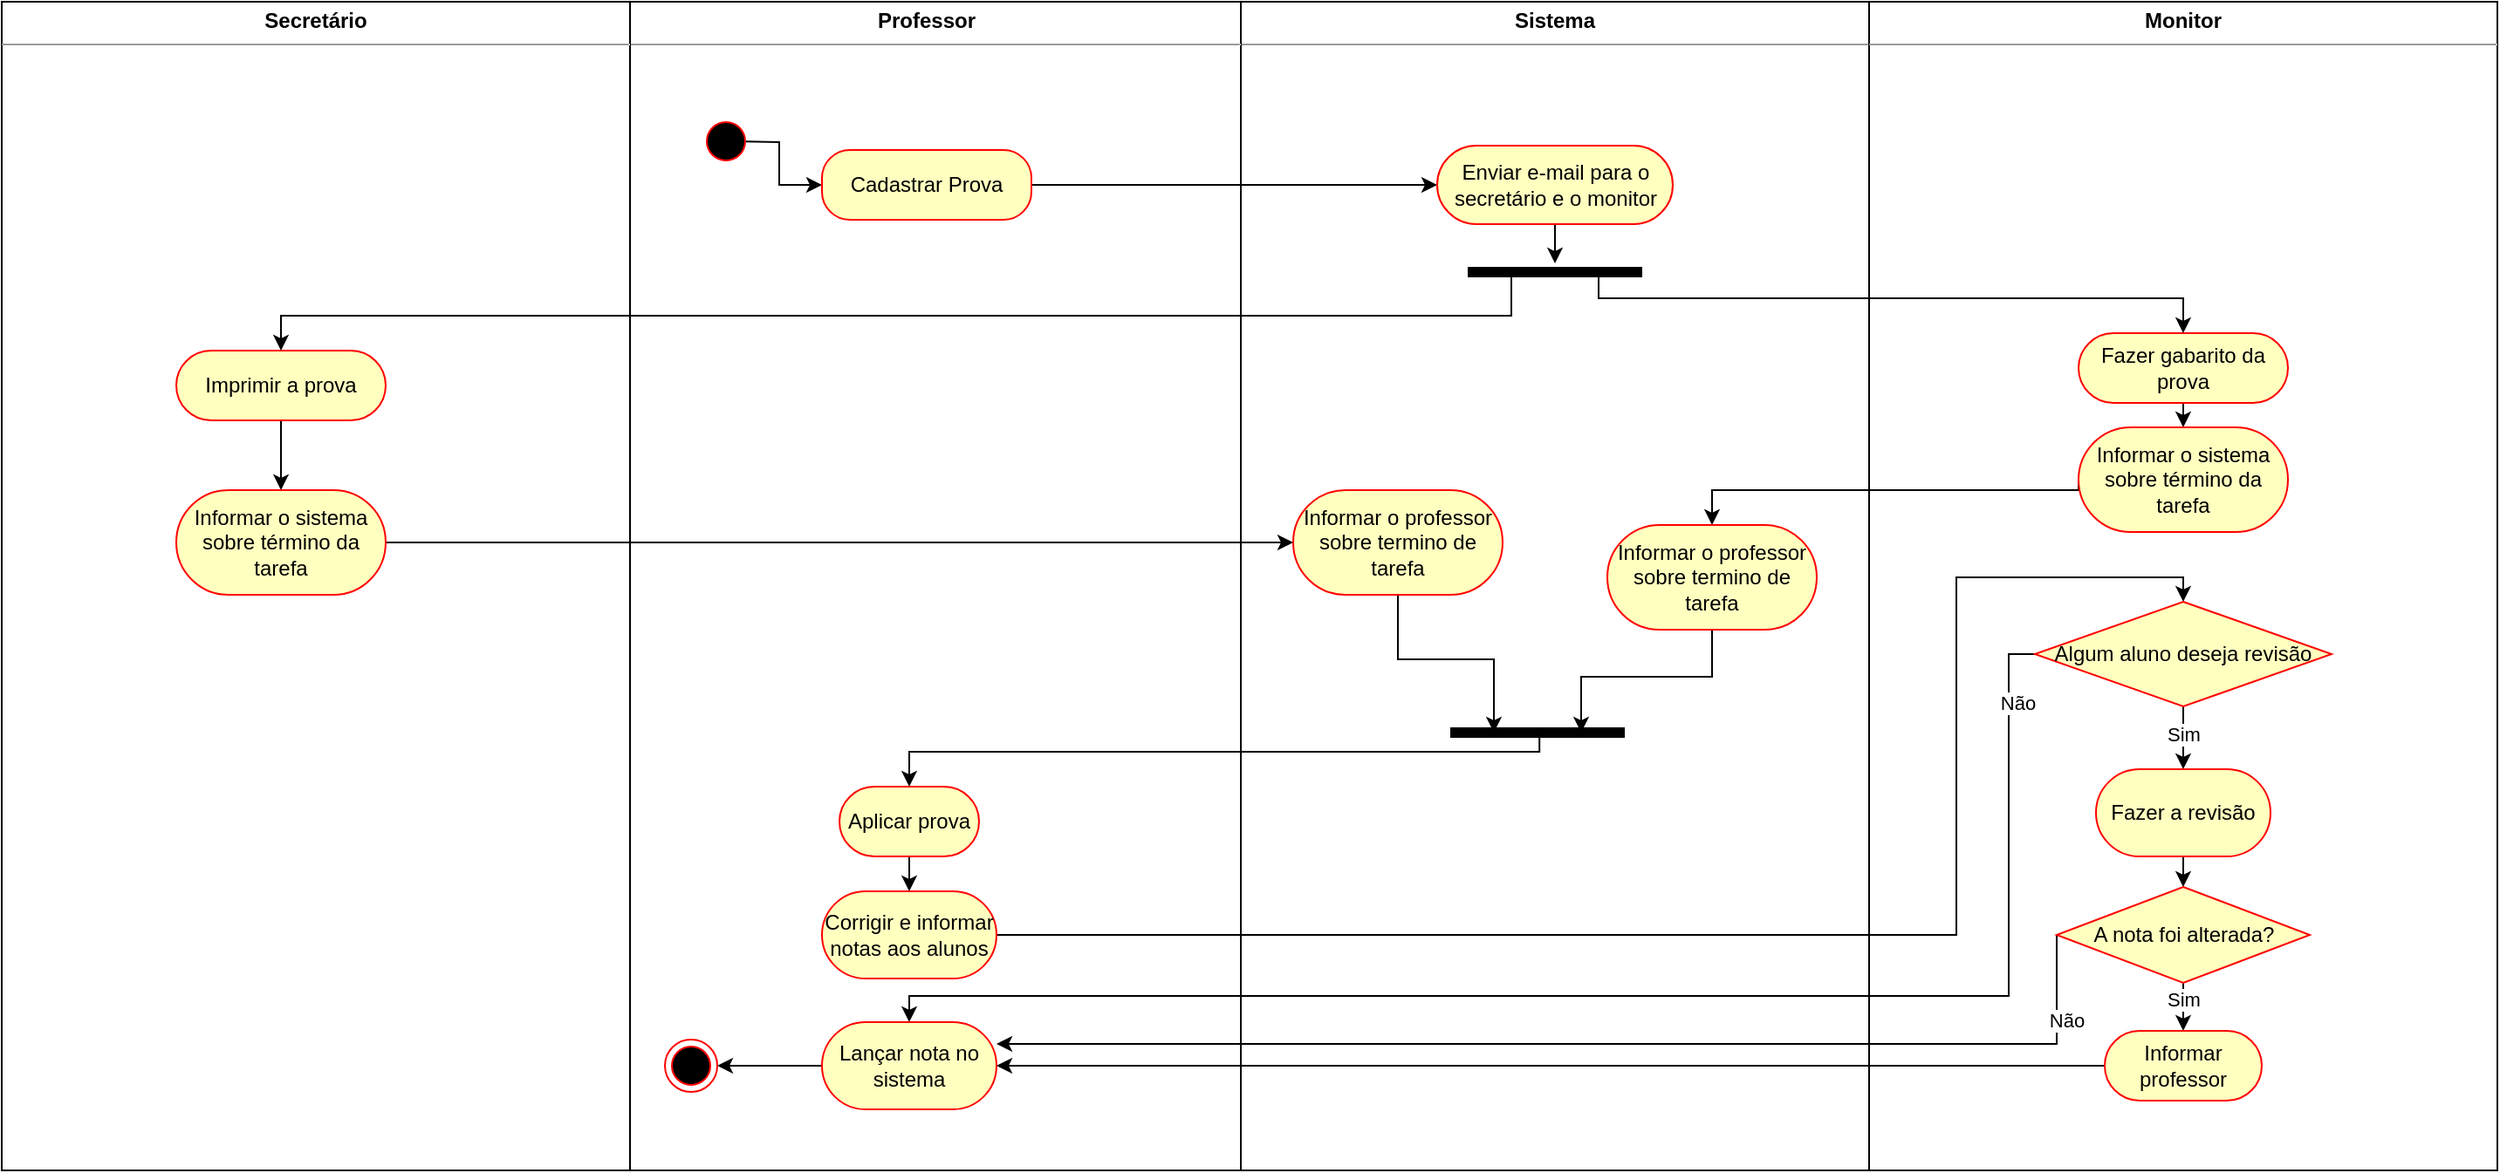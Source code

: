 <mxfile version="16.4.0" type="github">
  <diagram id="Q_LQxlBgSki1LvanxPKW" name="Page-1">
    <mxGraphModel dx="3184" dy="902" grid="1" gridSize="10" guides="1" tooltips="1" connect="1" arrows="1" fold="1" page="1" pageScale="1" pageWidth="1169" pageHeight="827" math="0" shadow="0">
      <root>
        <mxCell id="0" />
        <mxCell id="1" parent="0" />
        <mxCell id="sq4rwOPdEHnDOBXyUKIg-1" value="&lt;p style=&quot;margin: 0px ; margin-top: 4px ; text-align: center&quot;&gt;&lt;b&gt;Sistema&lt;/b&gt;&lt;/p&gt;&lt;hr size=&quot;1&quot;&gt;&lt;p style=&quot;margin: 0px ; margin-left: 4px&quot;&gt;&lt;br&gt;&lt;/p&gt;" style="verticalAlign=top;align=left;overflow=fill;fontSize=12;fontFamily=Helvetica;html=1;" vertex="1" parent="1">
          <mxGeometry x="340" y="40" width="360" height="670" as="geometry" />
        </mxCell>
        <mxCell id="sq4rwOPdEHnDOBXyUKIg-2" value="&lt;p style=&quot;margin: 0px ; margin-top: 4px ; text-align: center&quot;&gt;&lt;b&gt;Monitor&lt;/b&gt;&lt;/p&gt;&lt;hr size=&quot;1&quot;&gt;&lt;p style=&quot;margin: 0px ; margin-left: 4px&quot;&gt;&lt;br&gt;&lt;/p&gt;" style="verticalAlign=top;align=left;overflow=fill;fontSize=12;fontFamily=Helvetica;html=1;" vertex="1" parent="1">
          <mxGeometry x="700" y="40" width="360" height="670" as="geometry" />
        </mxCell>
        <mxCell id="sq4rwOPdEHnDOBXyUKIg-3" value="&lt;p style=&quot;margin: 0px ; margin-top: 4px ; text-align: center&quot;&gt;&lt;b&gt;Professor&lt;/b&gt;&lt;/p&gt;&lt;hr size=&quot;1&quot;&gt;&lt;p style=&quot;margin: 0px ; margin-left: 4px&quot;&gt;&lt;br&gt;&lt;/p&gt;" style="verticalAlign=top;align=left;overflow=fill;fontSize=12;fontFamily=Helvetica;html=1;" vertex="1" parent="1">
          <mxGeometry x="-20" y="40" width="360" height="670" as="geometry" />
        </mxCell>
        <mxCell id="sq4rwOPdEHnDOBXyUKIg-4" style="edgeStyle=orthogonalEdgeStyle;rounded=0;orthogonalLoop=1;jettySize=auto;html=1;entryX=0;entryY=0.5;entryDx=0;entryDy=0;" edge="1" parent="1" target="sq4rwOPdEHnDOBXyUKIg-7">
          <mxGeometry relative="1" as="geometry">
            <mxPoint x="50" y="120" as="sourcePoint" />
          </mxGeometry>
        </mxCell>
        <mxCell id="sq4rwOPdEHnDOBXyUKIg-5" value="" style="ellipse;html=1;shape=startState;fillColor=#000000;strokeColor=#ff0000;" vertex="1" parent="1">
          <mxGeometry x="30" y="105" width="30" height="30" as="geometry" />
        </mxCell>
        <mxCell id="sq4rwOPdEHnDOBXyUKIg-6" style="edgeStyle=orthogonalEdgeStyle;rounded=0;orthogonalLoop=1;jettySize=auto;html=1;exitX=1;exitY=0.5;exitDx=0;exitDy=0;entryX=0;entryY=0.5;entryDx=0;entryDy=0;" edge="1" parent="1" source="sq4rwOPdEHnDOBXyUKIg-7" target="sq4rwOPdEHnDOBXyUKIg-9">
          <mxGeometry relative="1" as="geometry" />
        </mxCell>
        <mxCell id="sq4rwOPdEHnDOBXyUKIg-7" value="Cadastrar Prova" style="rounded=1;whiteSpace=wrap;html=1;arcSize=40;fontColor=#000000;fillColor=#ffffc0;strokeColor=#ff0000;" vertex="1" parent="1">
          <mxGeometry x="100" y="125" width="120" height="40" as="geometry" />
        </mxCell>
        <mxCell id="sq4rwOPdEHnDOBXyUKIg-8" style="edgeStyle=orthogonalEdgeStyle;rounded=0;orthogonalLoop=1;jettySize=auto;html=1;exitX=0.5;exitY=1;exitDx=0;exitDy=0;" edge="1" parent="1" source="sq4rwOPdEHnDOBXyUKIg-9">
          <mxGeometry relative="1" as="geometry">
            <mxPoint x="520" y="190" as="targetPoint" />
          </mxGeometry>
        </mxCell>
        <mxCell id="sq4rwOPdEHnDOBXyUKIg-9" value="Enviar e-mail para o secretário e o monitor" style="rounded=1;whiteSpace=wrap;html=1;arcSize=50;fontColor=#000000;fillColor=#ffffc0;strokeColor=#ff0000;" vertex="1" parent="1">
          <mxGeometry x="452.5" y="122.5" width="135" height="45" as="geometry" />
        </mxCell>
        <mxCell id="sq4rwOPdEHnDOBXyUKIg-10" value="&lt;p style=&quot;margin: 0px ; margin-top: 4px ; text-align: center&quot;&gt;&lt;b&gt;Secretário&lt;/b&gt;&lt;/p&gt;&lt;hr size=&quot;1&quot;&gt;&lt;p style=&quot;margin: 0px ; margin-left: 4px&quot;&gt;&lt;br&gt;&lt;/p&gt;" style="verticalAlign=top;align=left;overflow=fill;fontSize=12;fontFamily=Helvetica;html=1;" vertex="1" parent="1">
          <mxGeometry x="-370" y="40" width="360" height="670" as="geometry" />
        </mxCell>
        <mxCell id="sq4rwOPdEHnDOBXyUKIg-11" style="edgeStyle=orthogonalEdgeStyle;rounded=0;orthogonalLoop=1;jettySize=auto;html=1;exitX=0.5;exitY=1;exitDx=0;exitDy=0;entryX=0.5;entryY=0;entryDx=0;entryDy=0;" edge="1" parent="1" source="sq4rwOPdEHnDOBXyUKIg-12" target="sq4rwOPdEHnDOBXyUKIg-19">
          <mxGeometry relative="1" as="geometry" />
        </mxCell>
        <mxCell id="sq4rwOPdEHnDOBXyUKIg-12" value="Imprimir a prova" style="rounded=1;whiteSpace=wrap;html=1;arcSize=50;fontColor=#000000;fillColor=#ffffc0;strokeColor=#ff0000;" vertex="1" parent="1">
          <mxGeometry x="-270" y="240" width="120" height="40" as="geometry" />
        </mxCell>
        <mxCell id="sq4rwOPdEHnDOBXyUKIg-13" style="edgeStyle=orthogonalEdgeStyle;rounded=0;orthogonalLoop=1;jettySize=auto;html=1;exitX=0.25;exitY=0.5;exitDx=0;exitDy=0;exitPerimeter=0;entryX=0.5;entryY=0;entryDx=0;entryDy=0;" edge="1" parent="1" source="sq4rwOPdEHnDOBXyUKIg-15" target="sq4rwOPdEHnDOBXyUKIg-12">
          <mxGeometry relative="1" as="geometry">
            <Array as="points">
              <mxPoint x="495" y="220" />
              <mxPoint x="-210" y="220" />
            </Array>
          </mxGeometry>
        </mxCell>
        <mxCell id="sq4rwOPdEHnDOBXyUKIg-14" style="edgeStyle=orthogonalEdgeStyle;rounded=0;orthogonalLoop=1;jettySize=auto;html=1;exitX=0.75;exitY=0.5;exitDx=0;exitDy=0;exitPerimeter=0;entryX=0.5;entryY=0;entryDx=0;entryDy=0;" edge="1" parent="1" source="sq4rwOPdEHnDOBXyUKIg-15" target="sq4rwOPdEHnDOBXyUKIg-17">
          <mxGeometry relative="1" as="geometry">
            <Array as="points">
              <mxPoint x="545" y="210" />
              <mxPoint x="880" y="210" />
            </Array>
          </mxGeometry>
        </mxCell>
        <mxCell id="sq4rwOPdEHnDOBXyUKIg-15" value="" style="shape=line;html=1;strokeWidth=6;strokeColor=#000000;" vertex="1" parent="1">
          <mxGeometry x="470" y="190" width="100" height="10" as="geometry" />
        </mxCell>
        <mxCell id="sq4rwOPdEHnDOBXyUKIg-16" style="edgeStyle=orthogonalEdgeStyle;rounded=0;orthogonalLoop=1;jettySize=auto;html=1;exitX=0.5;exitY=1;exitDx=0;exitDy=0;entryX=0.5;entryY=0;entryDx=0;entryDy=0;" edge="1" parent="1" source="sq4rwOPdEHnDOBXyUKIg-17" target="sq4rwOPdEHnDOBXyUKIg-21">
          <mxGeometry relative="1" as="geometry" />
        </mxCell>
        <mxCell id="sq4rwOPdEHnDOBXyUKIg-17" value="Fazer gabarito da prova" style="rounded=1;whiteSpace=wrap;html=1;arcSize=50;fontColor=#000000;fillColor=#ffffc0;strokeColor=#ff0000;" vertex="1" parent="1">
          <mxGeometry x="820" y="230" width="120" height="40" as="geometry" />
        </mxCell>
        <mxCell id="sq4rwOPdEHnDOBXyUKIg-18" style="edgeStyle=orthogonalEdgeStyle;rounded=0;orthogonalLoop=1;jettySize=auto;html=1;exitX=1;exitY=0.5;exitDx=0;exitDy=0;entryX=0;entryY=0.5;entryDx=0;entryDy=0;" edge="1" parent="1" source="sq4rwOPdEHnDOBXyUKIg-19" target="sq4rwOPdEHnDOBXyUKIg-25">
          <mxGeometry relative="1" as="geometry" />
        </mxCell>
        <mxCell id="sq4rwOPdEHnDOBXyUKIg-19" value="Informar o sistema sobre término da tarefa" style="rounded=1;whiteSpace=wrap;html=1;arcSize=50;fontColor=#000000;fillColor=#ffffc0;strokeColor=#ff0000;" vertex="1" parent="1">
          <mxGeometry x="-270" y="320" width="120" height="60" as="geometry" />
        </mxCell>
        <mxCell id="sq4rwOPdEHnDOBXyUKIg-20" style="edgeStyle=orthogonalEdgeStyle;rounded=0;orthogonalLoop=1;jettySize=auto;html=1;exitX=0;exitY=0.5;exitDx=0;exitDy=0;entryX=0.5;entryY=0;entryDx=0;entryDy=0;" edge="1" parent="1" source="sq4rwOPdEHnDOBXyUKIg-21" target="sq4rwOPdEHnDOBXyUKIg-23">
          <mxGeometry relative="1" as="geometry">
            <Array as="points">
              <mxPoint x="820" y="320" />
              <mxPoint x="610" y="320" />
            </Array>
          </mxGeometry>
        </mxCell>
        <mxCell id="sq4rwOPdEHnDOBXyUKIg-21" value="Informar o sistema sobre término da tarefa" style="rounded=1;whiteSpace=wrap;html=1;arcSize=50;fontColor=#000000;fillColor=#ffffc0;strokeColor=#ff0000;" vertex="1" parent="1">
          <mxGeometry x="820" y="284" width="120" height="60" as="geometry" />
        </mxCell>
        <mxCell id="sq4rwOPdEHnDOBXyUKIg-22" style="edgeStyle=orthogonalEdgeStyle;rounded=0;orthogonalLoop=1;jettySize=auto;html=1;exitX=0.5;exitY=1;exitDx=0;exitDy=0;entryX=0.75;entryY=0.5;entryDx=0;entryDy=0;entryPerimeter=0;" edge="1" parent="1" source="sq4rwOPdEHnDOBXyUKIg-23" target="sq4rwOPdEHnDOBXyUKIg-26">
          <mxGeometry relative="1" as="geometry" />
        </mxCell>
        <mxCell id="sq4rwOPdEHnDOBXyUKIg-23" value="Informar o professor sobre termino de tarefa" style="rounded=1;whiteSpace=wrap;html=1;arcSize=50;fontColor=#000000;fillColor=#ffffc0;strokeColor=#ff0000;" vertex="1" parent="1">
          <mxGeometry x="550" y="340" width="120" height="60" as="geometry" />
        </mxCell>
        <mxCell id="sq4rwOPdEHnDOBXyUKIg-24" style="edgeStyle=orthogonalEdgeStyle;rounded=0;orthogonalLoop=1;jettySize=auto;html=1;exitX=0.5;exitY=1;exitDx=0;exitDy=0;entryX=0.25;entryY=0.5;entryDx=0;entryDy=0;entryPerimeter=0;" edge="1" parent="1" source="sq4rwOPdEHnDOBXyUKIg-25" target="sq4rwOPdEHnDOBXyUKIg-26">
          <mxGeometry relative="1" as="geometry" />
        </mxCell>
        <mxCell id="sq4rwOPdEHnDOBXyUKIg-25" value="Informar o professor sobre termino de tarefa" style="rounded=1;whiteSpace=wrap;html=1;arcSize=50;fontColor=#000000;fillColor=#ffffc0;strokeColor=#ff0000;" vertex="1" parent="1">
          <mxGeometry x="370" y="320" width="120" height="60" as="geometry" />
        </mxCell>
        <mxCell id="sq4rwOPdEHnDOBXyUKIg-26" value="" style="shape=line;html=1;strokeWidth=6;strokeColor=#000000;" vertex="1" parent="1">
          <mxGeometry x="460" y="454" width="100" height="10" as="geometry" />
        </mxCell>
        <mxCell id="sq4rwOPdEHnDOBXyUKIg-27" style="edgeStyle=orthogonalEdgeStyle;rounded=0;orthogonalLoop=1;jettySize=auto;html=1;exitX=0.5;exitY=1;exitDx=0;exitDy=0;entryX=0.5;entryY=0;entryDx=0;entryDy=0;" edge="1" parent="1" source="sq4rwOPdEHnDOBXyUKIg-28" target="sq4rwOPdEHnDOBXyUKIg-31">
          <mxGeometry relative="1" as="geometry" />
        </mxCell>
        <mxCell id="sq4rwOPdEHnDOBXyUKIg-28" value="Aplicar prova" style="rounded=1;whiteSpace=wrap;html=1;arcSize=50;fontColor=#000000;fillColor=#ffffc0;strokeColor=#ff0000;" vertex="1" parent="1">
          <mxGeometry x="110" y="490" width="80" height="40" as="geometry" />
        </mxCell>
        <mxCell id="sq4rwOPdEHnDOBXyUKIg-29" style="edgeStyle=orthogonalEdgeStyle;rounded=0;orthogonalLoop=1;jettySize=auto;html=1;entryX=0.5;entryY=0;entryDx=0;entryDy=0;exitX=0.511;exitY=0.682;exitDx=0;exitDy=0;exitPerimeter=0;" edge="1" parent="1" source="sq4rwOPdEHnDOBXyUKIg-26" target="sq4rwOPdEHnDOBXyUKIg-28">
          <mxGeometry relative="1" as="geometry">
            <mxPoint x="440" y="390" as="sourcePoint" />
            <mxPoint x="495" y="469" as="targetPoint" />
            <Array as="points">
              <mxPoint x="510" y="470" />
              <mxPoint x="170" y="470" />
            </Array>
          </mxGeometry>
        </mxCell>
        <mxCell id="sq4rwOPdEHnDOBXyUKIg-30" style="edgeStyle=orthogonalEdgeStyle;rounded=0;orthogonalLoop=1;jettySize=auto;html=1;exitX=1;exitY=0.5;exitDx=0;exitDy=0;entryX=0.5;entryY=0;entryDx=0;entryDy=0;" edge="1" parent="1" source="sq4rwOPdEHnDOBXyUKIg-31" target="sq4rwOPdEHnDOBXyUKIg-36">
          <mxGeometry relative="1" as="geometry">
            <Array as="points">
              <mxPoint x="750" y="575" />
              <mxPoint x="750" y="370" />
              <mxPoint x="880" y="370" />
            </Array>
          </mxGeometry>
        </mxCell>
        <mxCell id="sq4rwOPdEHnDOBXyUKIg-31" value="Corrigir e informar notas aos alunos" style="rounded=1;whiteSpace=wrap;html=1;arcSize=50;fontColor=#000000;fillColor=#ffffc0;strokeColor=#ff0000;" vertex="1" parent="1">
          <mxGeometry x="100" y="550" width="100" height="50" as="geometry" />
        </mxCell>
        <mxCell id="sq4rwOPdEHnDOBXyUKIg-32" value="" style="edgeStyle=orthogonalEdgeStyle;rounded=0;orthogonalLoop=1;jettySize=auto;html=1;" edge="1" parent="1" source="sq4rwOPdEHnDOBXyUKIg-36" target="sq4rwOPdEHnDOBXyUKIg-38">
          <mxGeometry relative="1" as="geometry" />
        </mxCell>
        <mxCell id="sq4rwOPdEHnDOBXyUKIg-33" value="Sim" style="edgeLabel;html=1;align=center;verticalAlign=middle;resizable=0;points=[];" vertex="1" connectable="0" parent="sq4rwOPdEHnDOBXyUKIg-32">
          <mxGeometry x="-0.76" relative="1" as="geometry">
            <mxPoint y="10" as="offset" />
          </mxGeometry>
        </mxCell>
        <mxCell id="sq4rwOPdEHnDOBXyUKIg-34" style="edgeStyle=orthogonalEdgeStyle;rounded=0;orthogonalLoop=1;jettySize=auto;html=1;exitX=0;exitY=0.5;exitDx=0;exitDy=0;entryX=0.5;entryY=0;entryDx=0;entryDy=0;" edge="1" parent="1" source="sq4rwOPdEHnDOBXyUKIg-36" target="sq4rwOPdEHnDOBXyUKIg-47">
          <mxGeometry relative="1" as="geometry">
            <Array as="points">
              <mxPoint x="780" y="414" />
              <mxPoint x="780" y="610" />
              <mxPoint x="150" y="610" />
            </Array>
          </mxGeometry>
        </mxCell>
        <mxCell id="sq4rwOPdEHnDOBXyUKIg-35" value="Não" style="edgeLabel;html=1;align=center;verticalAlign=middle;resizable=0;points=[];" vertex="1" connectable="0" parent="sq4rwOPdEHnDOBXyUKIg-34">
          <mxGeometry x="-0.902" y="5" relative="1" as="geometry">
            <mxPoint y="1" as="offset" />
          </mxGeometry>
        </mxCell>
        <mxCell id="sq4rwOPdEHnDOBXyUKIg-36" value="Algum aluno deseja revisão" style="rhombus;whiteSpace=wrap;html=1;fillColor=#ffffc0;strokeColor=#ff0000;" vertex="1" parent="1">
          <mxGeometry x="795" y="384" width="170" height="60" as="geometry" />
        </mxCell>
        <mxCell id="sq4rwOPdEHnDOBXyUKIg-37" value="" style="edgeStyle=orthogonalEdgeStyle;rounded=0;orthogonalLoop=1;jettySize=auto;html=1;" edge="1" parent="1" source="sq4rwOPdEHnDOBXyUKIg-38" target="sq4rwOPdEHnDOBXyUKIg-43">
          <mxGeometry relative="1" as="geometry">
            <Array as="points">
              <mxPoint x="880" y="560" />
              <mxPoint x="822" y="560" />
            </Array>
          </mxGeometry>
        </mxCell>
        <mxCell id="sq4rwOPdEHnDOBXyUKIg-38" value="Fazer a revisão" style="rounded=1;whiteSpace=wrap;html=1;arcSize=50;fontColor=#000000;fillColor=#ffffc0;strokeColor=#ff0000;" vertex="1" parent="1">
          <mxGeometry x="830" y="480" width="100" height="50" as="geometry" />
        </mxCell>
        <mxCell id="sq4rwOPdEHnDOBXyUKIg-39" value="" style="edgeStyle=orthogonalEdgeStyle;rounded=0;orthogonalLoop=1;jettySize=auto;html=1;" edge="1" parent="1" source="sq4rwOPdEHnDOBXyUKIg-43" target="sq4rwOPdEHnDOBXyUKIg-45">
          <mxGeometry relative="1" as="geometry" />
        </mxCell>
        <mxCell id="sq4rwOPdEHnDOBXyUKIg-40" value="Sim" style="edgeLabel;html=1;align=center;verticalAlign=middle;resizable=0;points=[];" vertex="1" connectable="0" parent="sq4rwOPdEHnDOBXyUKIg-39">
          <mxGeometry x="-0.786" relative="1" as="geometry">
            <mxPoint y="4" as="offset" />
          </mxGeometry>
        </mxCell>
        <mxCell id="sq4rwOPdEHnDOBXyUKIg-41" style="edgeStyle=orthogonalEdgeStyle;rounded=0;orthogonalLoop=1;jettySize=auto;html=1;exitX=0;exitY=0.5;exitDx=0;exitDy=0;entryX=1;entryY=0.25;entryDx=0;entryDy=0;" edge="1" parent="1" source="sq4rwOPdEHnDOBXyUKIg-43" target="sq4rwOPdEHnDOBXyUKIg-47">
          <mxGeometry relative="1" as="geometry">
            <Array as="points">
              <mxPoint x="807" y="638" />
            </Array>
          </mxGeometry>
        </mxCell>
        <mxCell id="sq4rwOPdEHnDOBXyUKIg-42" value="Não" style="edgeLabel;html=1;align=center;verticalAlign=middle;resizable=0;points=[];" vertex="1" connectable="0" parent="sq4rwOPdEHnDOBXyUKIg-41">
          <mxGeometry x="-0.854" y="5" relative="1" as="geometry">
            <mxPoint as="offset" />
          </mxGeometry>
        </mxCell>
        <mxCell id="sq4rwOPdEHnDOBXyUKIg-43" value="A nota foi alterada?" style="rhombus;whiteSpace=wrap;html=1;fillColor=#ffffc0;strokeColor=#ff0000;" vertex="1" parent="1">
          <mxGeometry x="807.5" y="547.5" width="145" height="55" as="geometry" />
        </mxCell>
        <mxCell id="sq4rwOPdEHnDOBXyUKIg-44" style="edgeStyle=orthogonalEdgeStyle;rounded=0;orthogonalLoop=1;jettySize=auto;html=1;exitX=0;exitY=0.5;exitDx=0;exitDy=0;entryX=1;entryY=0.5;entryDx=0;entryDy=0;" edge="1" parent="1" source="sq4rwOPdEHnDOBXyUKIg-45" target="sq4rwOPdEHnDOBXyUKIg-47">
          <mxGeometry relative="1" as="geometry" />
        </mxCell>
        <mxCell id="sq4rwOPdEHnDOBXyUKIg-45" value="Informar professor" style="rounded=1;whiteSpace=wrap;html=1;arcSize=50;fontColor=#000000;fillColor=#ffffc0;strokeColor=#ff0000;" vertex="1" parent="1">
          <mxGeometry x="835" y="630" width="90" height="40" as="geometry" />
        </mxCell>
        <mxCell id="sq4rwOPdEHnDOBXyUKIg-46" value="" style="edgeStyle=orthogonalEdgeStyle;rounded=0;orthogonalLoop=1;jettySize=auto;html=1;" edge="1" parent="1" source="sq4rwOPdEHnDOBXyUKIg-47" target="sq4rwOPdEHnDOBXyUKIg-48">
          <mxGeometry relative="1" as="geometry" />
        </mxCell>
        <mxCell id="sq4rwOPdEHnDOBXyUKIg-47" value="Lançar nota no sistema" style="rounded=1;whiteSpace=wrap;html=1;arcSize=50;fontColor=#000000;fillColor=#ffffc0;strokeColor=#ff0000;" vertex="1" parent="1">
          <mxGeometry x="100" y="625" width="100" height="50" as="geometry" />
        </mxCell>
        <mxCell id="sq4rwOPdEHnDOBXyUKIg-48" value="" style="ellipse;html=1;shape=endState;fillColor=#000000;strokeColor=#ff0000;" vertex="1" parent="1">
          <mxGeometry x="10" y="635" width="30" height="30" as="geometry" />
        </mxCell>
      </root>
    </mxGraphModel>
  </diagram>
</mxfile>
